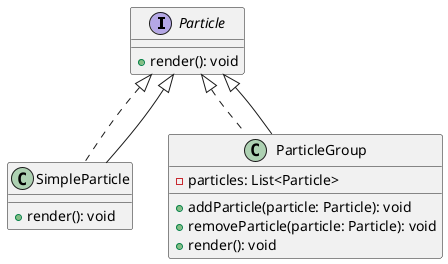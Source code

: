 @startuml
hide footbox

interface Particle {
    +render(): void
}

class SimpleParticle implements Particle {
    +render(): void
}

class ParticleGroup implements Particle {
    -particles: List<Particle>
    +addParticle(particle: Particle): void
    +removeParticle(particle: Particle): void
    +render(): void
}

Particle <|-- SimpleParticle
Particle <|-- ParticleGroup

@enduml
